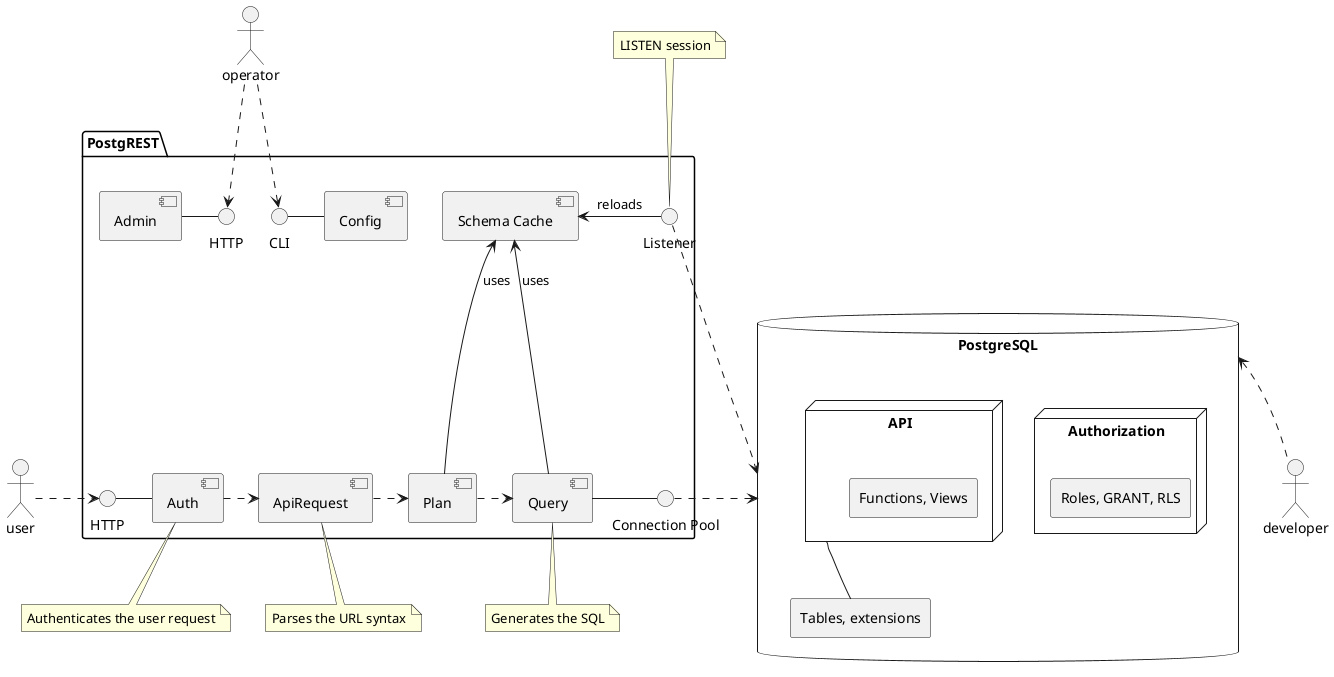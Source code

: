 @startuml
package "PostgREST" {
  () HTTP as HTTPAPI
  HTTPAPI  - [Auth]
  [Auth] -r.> [ApiRequest]
  [ApiRequest] -r.> [Plan]
  [Plan] -r.> [Query]
  [Query] - () "Connection Pool" : "\t"
  [Plan] -u-> [Schema Cache]:uses
  [Query] -u-> [Schema Cache]:uses
  [Schema Cache] <- () Listener : reloads

  () HTTP as HTTPADMIN
  [Admin]  -r- () HTTPADMIN
  [Config] -l- () CLI
  HTTPADMIN -[hidden]r- CLI

  /'
   'the listener reloads the config. Too much detail, the arrows are crosssed.
   '[Schema Cache] <-l[hidden]- [Config]
   '[Schema Cache] <-l[hidden]- [Admin]
   '[Config] <-l~ () Listener : reloads
   '/
}


database "PostgreSQL" {
  node Authorization {
    rectangle "Roles, GRANT, RLS"
  }
  node API {
    rectangle "Functions, Views"
  }
  rectangle "Tables, extensions" as texts
  API -d- texts
}


HTTPAPI <.l- :user: : "\t"

:operator: .-> HTTPADMIN
:operator: .-> CLI


PostgreSQL <.developer : "\t"
Listener -r.> "PostgreSQL"
"Connection Pool" -r.> "PostgreSQL" : "\t\t"


note bottom of Auth
  Authenticates the user request
end note

note bottom of ApiRequest
  Parses the URL syntax
end note

note bottom of Query
  Generates the SQL
end note

note top of Listener
  LISTEN session
end note
@enduml
